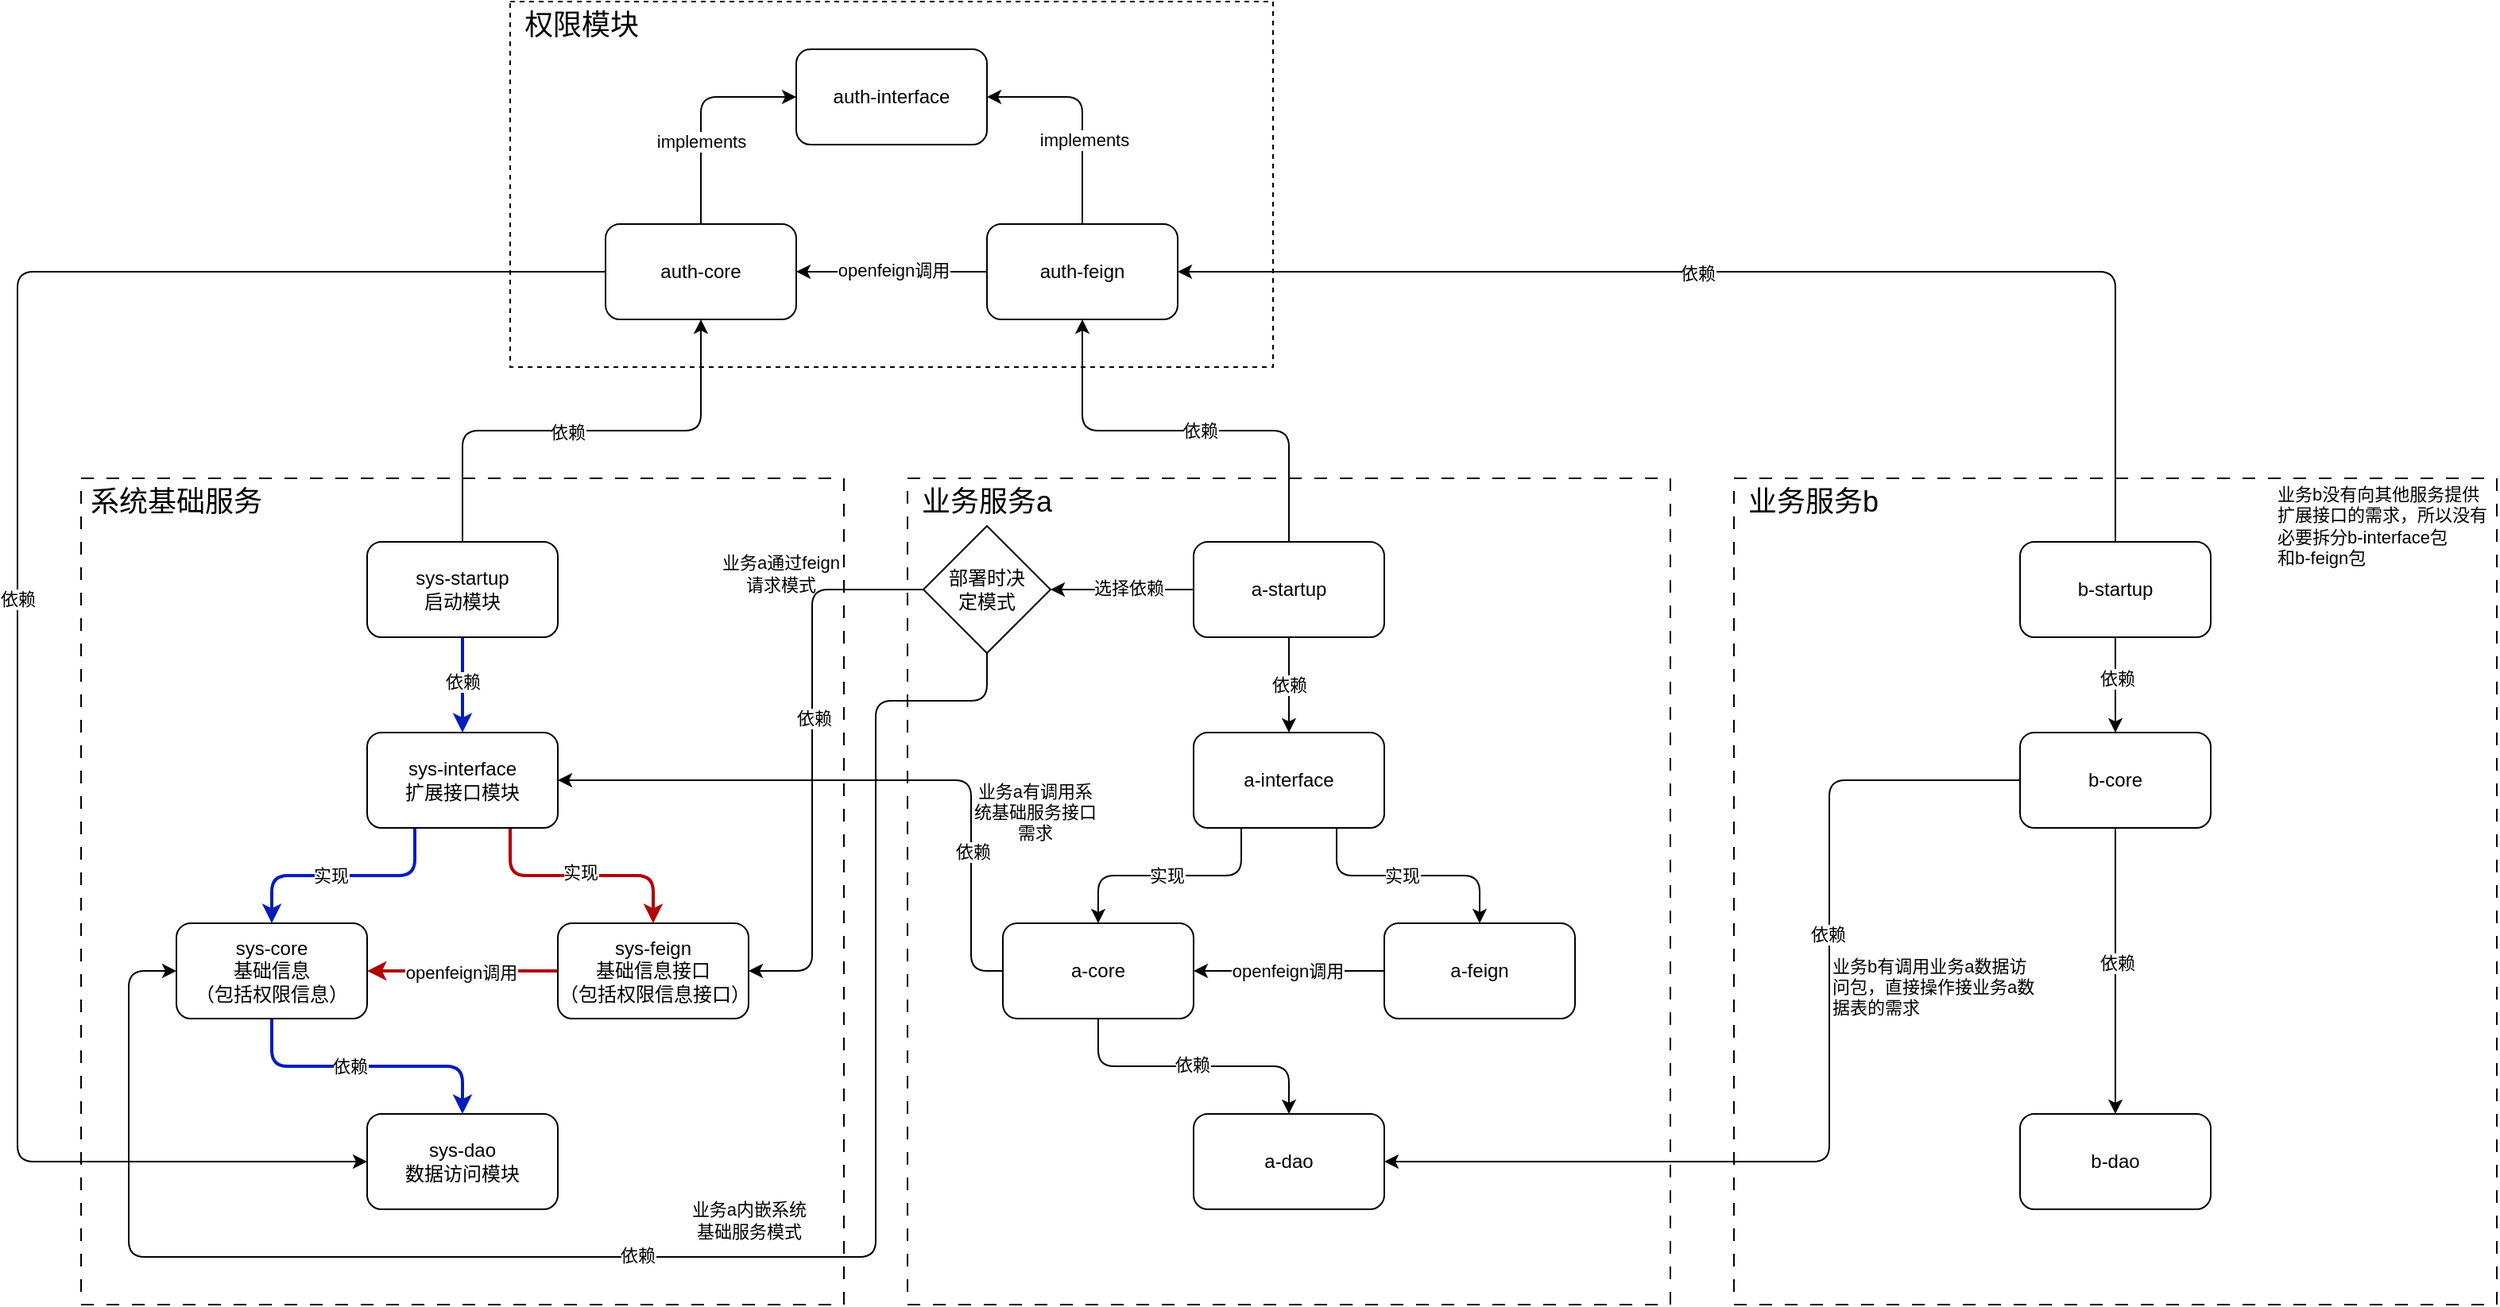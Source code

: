 <mxfile version="27.1.6">
  <diagram name="第 1 页" id="Vk_0lWf_ZemlTiVQxBSw">
    <mxGraphModel dx="2589" dy="801" grid="1" gridSize="10" guides="1" tooltips="1" connect="1" arrows="1" fold="1" page="1" pageScale="1" pageWidth="1169" pageHeight="827" math="0" shadow="0">
      <root>
        <mxCell id="0" />
        <mxCell id="1" parent="0" />
        <mxCell id="k6mdKTFgA7WQ6ejU8itk-54" value="" style="rounded=0;whiteSpace=wrap;html=1;dashed=1;dashPattern=8 8;" vertex="1" parent="1">
          <mxGeometry x="840" y="360" width="480" height="520" as="geometry" />
        </mxCell>
        <mxCell id="k6mdKTFgA7WQ6ejU8itk-5" value="" style="rounded=0;whiteSpace=wrap;html=1;dashed=1;dashPattern=8 8;" vertex="1" parent="1">
          <mxGeometry x="-200" y="360" width="480" height="520" as="geometry" />
        </mxCell>
        <mxCell id="rxMHFcCtZd2pthugikuh-26" value="" style="rounded=0;whiteSpace=wrap;html=1;dashed=1;dashPattern=8 8;" parent="1" vertex="1">
          <mxGeometry x="320" y="360" width="480" height="520" as="geometry" />
        </mxCell>
        <mxCell id="rxMHFcCtZd2pthugikuh-24" value="" style="rounded=0;whiteSpace=wrap;html=1;dashed=1;" parent="1" vertex="1">
          <mxGeometry x="70" y="60" width="480" height="230" as="geometry" />
        </mxCell>
        <mxCell id="8hZZGk28VMVUj-fmmLYI-37" value="&lt;span style=&quot;background-color: transparent; color: light-dark(rgb(0, 0, 0), rgb(255, 255, 255));&quot;&gt;auth-interface&lt;/span&gt;" style="rounded=1;whiteSpace=wrap;html=1;" parent="1" vertex="1">
          <mxGeometry x="250" y="90" width="120" height="60" as="geometry" />
        </mxCell>
        <mxCell id="8hZZGk28VMVUj-fmmLYI-41" style="edgeStyle=orthogonalEdgeStyle;rounded=1;orthogonalLoop=1;jettySize=auto;html=1;exitX=0.5;exitY=0;exitDx=0;exitDy=0;entryX=0;entryY=0.5;entryDx=0;entryDy=0;curved=0;" parent="1" source="8hZZGk28VMVUj-fmmLYI-38" target="8hZZGk28VMVUj-fmmLYI-37" edge="1">
          <mxGeometry relative="1" as="geometry" />
        </mxCell>
        <mxCell id="8hZZGk28VMVUj-fmmLYI-43" value="implements" style="edgeLabel;html=1;align=center;verticalAlign=middle;resizable=0;points=[];" parent="8hZZGk28VMVUj-fmmLYI-41" vertex="1" connectable="0">
          <mxGeometry x="-0.255" relative="1" as="geometry">
            <mxPoint as="offset" />
          </mxGeometry>
        </mxCell>
        <mxCell id="8hZZGk28VMVUj-fmmLYI-66" style="edgeStyle=orthogonalEdgeStyle;rounded=1;orthogonalLoop=1;jettySize=auto;html=1;exitX=0;exitY=0.5;exitDx=0;exitDy=0;entryX=0;entryY=0.5;entryDx=0;entryDy=0;curved=0;" parent="1" source="8hZZGk28VMVUj-fmmLYI-38" target="k6mdKTFgA7WQ6ejU8itk-19" edge="1">
          <mxGeometry relative="1" as="geometry">
            <Array as="points">
              <mxPoint x="-240" y="230" />
              <mxPoint x="-240" y="790" />
            </Array>
          </mxGeometry>
        </mxCell>
        <mxCell id="8hZZGk28VMVUj-fmmLYI-67" value="依赖" style="edgeLabel;html=1;align=center;verticalAlign=middle;resizable=0;points=[];" parent="8hZZGk28VMVUj-fmmLYI-66" vertex="1" connectable="0">
          <mxGeometry x="0.002" relative="1" as="geometry">
            <mxPoint as="offset" />
          </mxGeometry>
        </mxCell>
        <mxCell id="8hZZGk28VMVUj-fmmLYI-38" value="&lt;span style=&quot;background-color: transparent; color: light-dark(rgb(0, 0, 0), rgb(255, 255, 255));&quot;&gt;auth-core&lt;/span&gt;" style="rounded=1;whiteSpace=wrap;html=1;" parent="1" vertex="1">
          <mxGeometry x="130" y="200" width="120" height="60" as="geometry" />
        </mxCell>
        <mxCell id="8hZZGk28VMVUj-fmmLYI-42" style="edgeStyle=orthogonalEdgeStyle;rounded=1;orthogonalLoop=1;jettySize=auto;html=1;exitX=0.5;exitY=0;exitDx=0;exitDy=0;entryX=1;entryY=0.5;entryDx=0;entryDy=0;curved=0;" parent="1" source="8hZZGk28VMVUj-fmmLYI-39" target="8hZZGk28VMVUj-fmmLYI-37" edge="1">
          <mxGeometry relative="1" as="geometry" />
        </mxCell>
        <mxCell id="8hZZGk28VMVUj-fmmLYI-44" value="implements" style="edgeLabel;html=1;align=center;verticalAlign=middle;resizable=0;points=[];" parent="8hZZGk28VMVUj-fmmLYI-42" vertex="1" connectable="0">
          <mxGeometry x="-0.243" y="-1" relative="1" as="geometry">
            <mxPoint as="offset" />
          </mxGeometry>
        </mxCell>
        <mxCell id="8hZZGk28VMVUj-fmmLYI-48" style="edgeStyle=orthogonalEdgeStyle;rounded=0;orthogonalLoop=1;jettySize=auto;html=1;exitX=0;exitY=0.5;exitDx=0;exitDy=0;entryX=1;entryY=0.5;entryDx=0;entryDy=0;" parent="1" source="8hZZGk28VMVUj-fmmLYI-39" target="8hZZGk28VMVUj-fmmLYI-38" edge="1">
          <mxGeometry relative="1" as="geometry" />
        </mxCell>
        <mxCell id="8hZZGk28VMVUj-fmmLYI-49" value="openfeign调用" style="edgeLabel;html=1;align=center;verticalAlign=middle;resizable=0;points=[];" parent="8hZZGk28VMVUj-fmmLYI-48" vertex="1" connectable="0">
          <mxGeometry x="-0.011" y="-1" relative="1" as="geometry">
            <mxPoint as="offset" />
          </mxGeometry>
        </mxCell>
        <mxCell id="8hZZGk28VMVUj-fmmLYI-39" value="&lt;span style=&quot;background-color: transparent; color: light-dark(rgb(0, 0, 0), rgb(255, 255, 255));&quot;&gt;auth-feign&lt;/span&gt;" style="rounded=1;whiteSpace=wrap;html=1;" parent="1" vertex="1">
          <mxGeometry x="370" y="200" width="120" height="60" as="geometry" />
        </mxCell>
        <mxCell id="8hZZGk28VMVUj-fmmLYI-57" style="edgeStyle=orthogonalEdgeStyle;rounded=1;orthogonalLoop=1;jettySize=auto;html=1;exitX=0.5;exitY=0;exitDx=0;exitDy=0;strokeColor=default;curved=0;" parent="1" source="8hZZGk28VMVUj-fmmLYI-47" target="8hZZGk28VMVUj-fmmLYI-38" edge="1">
          <mxGeometry relative="1" as="geometry" />
        </mxCell>
        <mxCell id="8hZZGk28VMVUj-fmmLYI-60" value="依赖" style="edgeLabel;html=1;align=center;verticalAlign=middle;resizable=0;points=[];" parent="8hZZGk28VMVUj-fmmLYI-57" vertex="1" connectable="0">
          <mxGeometry x="-0.064" y="-1" relative="1" as="geometry">
            <mxPoint as="offset" />
          </mxGeometry>
        </mxCell>
        <mxCell id="8hZZGk28VMVUj-fmmLYI-59" style="edgeStyle=orthogonalEdgeStyle;rounded=0;orthogonalLoop=1;jettySize=auto;html=1;exitX=0.5;exitY=1;exitDx=0;exitDy=0;fillColor=#0050ef;strokeColor=#001DBC;strokeWidth=2;" parent="1" source="8hZZGk28VMVUj-fmmLYI-47" target="8hZZGk28VMVUj-fmmLYI-58" edge="1">
          <mxGeometry relative="1" as="geometry" />
        </mxCell>
        <mxCell id="8hZZGk28VMVUj-fmmLYI-62" value="依赖" style="edgeLabel;html=1;align=center;verticalAlign=middle;resizable=0;points=[];" parent="8hZZGk28VMVUj-fmmLYI-59" vertex="1" connectable="0">
          <mxGeometry x="-0.072" relative="1" as="geometry">
            <mxPoint as="offset" />
          </mxGeometry>
        </mxCell>
        <mxCell id="8hZZGk28VMVUj-fmmLYI-47" value="sys&lt;span style=&quot;background-color: transparent; color: light-dark(rgb(0, 0, 0), rgb(255, 255, 255));&quot;&gt;-startup&lt;br&gt;启动模块&lt;/span&gt;" style="rounded=1;whiteSpace=wrap;html=1;" parent="1" vertex="1">
          <mxGeometry x="-20" y="400" width="120" height="60" as="geometry" />
        </mxCell>
        <mxCell id="8hZZGk28VMVUj-fmmLYI-56" style="edgeStyle=orthogonalEdgeStyle;rounded=1;orthogonalLoop=1;jettySize=auto;html=1;exitX=0.5;exitY=0;exitDx=0;exitDy=0;entryX=0.5;entryY=1;entryDx=0;entryDy=0;curved=0;" parent="1" source="8hZZGk28VMVUj-fmmLYI-52" target="8hZZGk28VMVUj-fmmLYI-39" edge="1">
          <mxGeometry relative="1" as="geometry" />
        </mxCell>
        <mxCell id="8hZZGk28VMVUj-fmmLYI-61" value="依赖" style="edgeLabel;html=1;align=center;verticalAlign=middle;resizable=0;points=[];" parent="8hZZGk28VMVUj-fmmLYI-56" vertex="1" connectable="0">
          <mxGeometry x="-0.064" relative="1" as="geometry">
            <mxPoint as="offset" />
          </mxGeometry>
        </mxCell>
        <mxCell id="rxMHFcCtZd2pthugikuh-9" value="依赖" style="edgeStyle=orthogonalEdgeStyle;rounded=0;orthogonalLoop=1;jettySize=auto;html=1;exitX=0.5;exitY=1;exitDx=0;exitDy=0;entryX=0.5;entryY=0;entryDx=0;entryDy=0;" parent="1" source="8hZZGk28VMVUj-fmmLYI-52" target="rxMHFcCtZd2pthugikuh-5" edge="1">
          <mxGeometry relative="1" as="geometry" />
        </mxCell>
        <mxCell id="k6mdKTFgA7WQ6ejU8itk-39" style="edgeStyle=orthogonalEdgeStyle;rounded=0;orthogonalLoop=1;jettySize=auto;html=1;exitX=0;exitY=0.5;exitDx=0;exitDy=0;entryX=1;entryY=0.5;entryDx=0;entryDy=0;" edge="1" parent="1" source="8hZZGk28VMVUj-fmmLYI-52" target="k6mdKTFgA7WQ6ejU8itk-38">
          <mxGeometry relative="1" as="geometry" />
        </mxCell>
        <mxCell id="k6mdKTFgA7WQ6ejU8itk-53" value="选择依赖" style="edgeLabel;html=1;align=center;verticalAlign=middle;resizable=0;points=[];" vertex="1" connectable="0" parent="k6mdKTFgA7WQ6ejU8itk-39">
          <mxGeometry x="-0.089" y="-1" relative="1" as="geometry">
            <mxPoint as="offset" />
          </mxGeometry>
        </mxCell>
        <mxCell id="8hZZGk28VMVUj-fmmLYI-52" value="&lt;span style=&quot;background-color: transparent; color: light-dark(rgb(0, 0, 0), rgb(255, 255, 255));&quot;&gt;a-startup&lt;/span&gt;" style="rounded=1;whiteSpace=wrap;html=1;" parent="1" vertex="1">
          <mxGeometry x="500" y="400" width="120" height="60" as="geometry" />
        </mxCell>
        <mxCell id="k6mdKTFgA7WQ6ejU8itk-12" style="edgeStyle=orthogonalEdgeStyle;rounded=1;orthogonalLoop=1;jettySize=auto;html=1;exitX=0.25;exitY=1;exitDx=0;exitDy=0;strokeWidth=2;fillColor=#0050ef;strokeColor=#001DBC;curved=0;" edge="1" parent="1" source="8hZZGk28VMVUj-fmmLYI-58" target="k6mdKTFgA7WQ6ejU8itk-1">
          <mxGeometry relative="1" as="geometry" />
        </mxCell>
        <mxCell id="k6mdKTFgA7WQ6ejU8itk-13" value="实现" style="edgeLabel;html=1;align=center;verticalAlign=middle;resizable=0;points=[];" vertex="1" connectable="0" parent="k6mdKTFgA7WQ6ejU8itk-12">
          <mxGeometry x="0.109" relative="1" as="geometry">
            <mxPoint as="offset" />
          </mxGeometry>
        </mxCell>
        <mxCell id="k6mdKTFgA7WQ6ejU8itk-14" style="edgeStyle=orthogonalEdgeStyle;rounded=1;orthogonalLoop=1;jettySize=auto;html=1;exitX=0.75;exitY=1;exitDx=0;exitDy=0;entryX=0.5;entryY=0;entryDx=0;entryDy=0;fillColor=#e51400;strokeColor=#B20000;strokeWidth=2;curved=0;" edge="1" parent="1" source="8hZZGk28VMVUj-fmmLYI-58" target="k6mdKTFgA7WQ6ejU8itk-4">
          <mxGeometry relative="1" as="geometry" />
        </mxCell>
        <mxCell id="k6mdKTFgA7WQ6ejU8itk-15" value="实现" style="edgeLabel;html=1;align=center;verticalAlign=middle;resizable=0;points=[];" vertex="1" connectable="0" parent="k6mdKTFgA7WQ6ejU8itk-14">
          <mxGeometry x="-0.013" y="2" relative="1" as="geometry">
            <mxPoint as="offset" />
          </mxGeometry>
        </mxCell>
        <mxCell id="8hZZGk28VMVUj-fmmLYI-58" value="sys&lt;span style=&quot;background-color: transparent; color: light-dark(rgb(0, 0, 0), rgb(255, 255, 255));&quot;&gt;-interface&lt;/span&gt;&lt;div&gt;扩展接口模块&lt;/div&gt;" style="rounded=1;whiteSpace=wrap;html=1;" parent="1" vertex="1">
          <mxGeometry x="-20" y="520" width="120" height="60" as="geometry" />
        </mxCell>
        <mxCell id="k6mdKTFgA7WQ6ejU8itk-26" style="edgeStyle=orthogonalEdgeStyle;rounded=1;orthogonalLoop=1;jettySize=auto;html=1;exitX=0.5;exitY=1;exitDx=0;exitDy=0;entryX=0.5;entryY=0;entryDx=0;entryDy=0;curved=0;" edge="1" parent="1" source="rxMHFcCtZd2pthugikuh-4" target="k6mdKTFgA7WQ6ejU8itk-25">
          <mxGeometry relative="1" as="geometry" />
        </mxCell>
        <mxCell id="k6mdKTFgA7WQ6ejU8itk-27" value="依赖" style="edgeLabel;html=1;align=center;verticalAlign=middle;resizable=0;points=[];" vertex="1" connectable="0" parent="k6mdKTFgA7WQ6ejU8itk-26">
          <mxGeometry x="-0.011" y="1" relative="1" as="geometry">
            <mxPoint as="offset" />
          </mxGeometry>
        </mxCell>
        <mxCell id="k6mdKTFgA7WQ6ejU8itk-33" style="edgeStyle=orthogonalEdgeStyle;rounded=1;orthogonalLoop=1;jettySize=auto;html=1;exitX=0;exitY=0.5;exitDx=0;exitDy=0;entryX=1;entryY=0.5;entryDx=0;entryDy=0;curved=0;" edge="1" parent="1" source="rxMHFcCtZd2pthugikuh-4" target="8hZZGk28VMVUj-fmmLYI-58">
          <mxGeometry relative="1" as="geometry">
            <Array as="points">
              <mxPoint x="360" y="670" />
              <mxPoint x="360" y="550" />
            </Array>
          </mxGeometry>
        </mxCell>
        <mxCell id="k6mdKTFgA7WQ6ejU8itk-34" value="&lt;div&gt;业务a有调用系&lt;div&gt;统基础服务接口&lt;/div&gt;&lt;div&gt;需求&lt;/div&gt;&lt;/div&gt;" style="edgeLabel;html=1;align=center;verticalAlign=middle;resizable=0;points=[];labelBackgroundColor=none;" vertex="1" connectable="0" parent="k6mdKTFgA7WQ6ejU8itk-33">
          <mxGeometry x="-0.375" y="1" relative="1" as="geometry">
            <mxPoint x="41" y="5" as="offset" />
          </mxGeometry>
        </mxCell>
        <mxCell id="k6mdKTFgA7WQ6ejU8itk-35" value="&lt;span&gt;依赖&lt;/span&gt;" style="edgeLabel;html=1;align=center;verticalAlign=middle;resizable=0;points=[];" vertex="1" connectable="0" parent="k6mdKTFgA7WQ6ejU8itk-33">
          <mxGeometry x="-0.525" y="-1" relative="1" as="geometry">
            <mxPoint as="offset" />
          </mxGeometry>
        </mxCell>
        <mxCell id="rxMHFcCtZd2pthugikuh-4" value="&lt;span style=&quot;background-color: transparent; color: light-dark(rgb(0, 0, 0), rgb(255, 255, 255));&quot;&gt;a-core&lt;/span&gt;" style="rounded=1;whiteSpace=wrap;html=1;" parent="1" vertex="1">
          <mxGeometry x="380" y="640" width="120" height="60" as="geometry" />
        </mxCell>
        <mxCell id="k6mdKTFgA7WQ6ejU8itk-23" style="edgeStyle=orthogonalEdgeStyle;rounded=1;orthogonalLoop=1;jettySize=auto;html=1;exitX=0.25;exitY=1;exitDx=0;exitDy=0;entryX=0.5;entryY=0;entryDx=0;entryDy=0;curved=0;" edge="1" parent="1" source="rxMHFcCtZd2pthugikuh-5" target="rxMHFcCtZd2pthugikuh-4">
          <mxGeometry relative="1" as="geometry" />
        </mxCell>
        <mxCell id="k6mdKTFgA7WQ6ejU8itk-30" value="实现" style="edgeLabel;html=1;align=center;verticalAlign=middle;resizable=0;points=[];" vertex="1" connectable="0" parent="k6mdKTFgA7WQ6ejU8itk-23">
          <mxGeometry x="0.027" relative="1" as="geometry">
            <mxPoint as="offset" />
          </mxGeometry>
        </mxCell>
        <mxCell id="k6mdKTFgA7WQ6ejU8itk-24" style="edgeStyle=orthogonalEdgeStyle;rounded=1;orthogonalLoop=1;jettySize=auto;html=1;exitX=0.75;exitY=1;exitDx=0;exitDy=0;curved=0;" edge="1" parent="1" source="rxMHFcCtZd2pthugikuh-5" target="rxMHFcCtZd2pthugikuh-6">
          <mxGeometry relative="1" as="geometry" />
        </mxCell>
        <mxCell id="k6mdKTFgA7WQ6ejU8itk-31" value="实现" style="edgeLabel;html=1;align=center;verticalAlign=middle;resizable=0;points=[];" vertex="1" connectable="0" parent="k6mdKTFgA7WQ6ejU8itk-24">
          <mxGeometry x="-0.053" relative="1" as="geometry">
            <mxPoint as="offset" />
          </mxGeometry>
        </mxCell>
        <mxCell id="rxMHFcCtZd2pthugikuh-5" value="&lt;span style=&quot;background-color: transparent; color: light-dark(rgb(0, 0, 0), rgb(255, 255, 255));&quot;&gt;a-interface&lt;/span&gt;" style="rounded=1;whiteSpace=wrap;html=1;" parent="1" vertex="1">
          <mxGeometry x="500" y="520" width="120" height="60" as="geometry" />
        </mxCell>
        <mxCell id="k6mdKTFgA7WQ6ejU8itk-28" style="edgeStyle=orthogonalEdgeStyle;rounded=0;orthogonalLoop=1;jettySize=auto;html=1;exitX=0;exitY=0.5;exitDx=0;exitDy=0;" edge="1" parent="1" source="rxMHFcCtZd2pthugikuh-6" target="rxMHFcCtZd2pthugikuh-4">
          <mxGeometry relative="1" as="geometry" />
        </mxCell>
        <mxCell id="k6mdKTFgA7WQ6ejU8itk-29" value="openfeign调用" style="edgeLabel;html=1;align=center;verticalAlign=middle;resizable=0;points=[];" vertex="1" connectable="0" parent="k6mdKTFgA7WQ6ejU8itk-28">
          <mxGeometry x="0.017" relative="1" as="geometry">
            <mxPoint as="offset" />
          </mxGeometry>
        </mxCell>
        <mxCell id="rxMHFcCtZd2pthugikuh-6" value="&lt;span style=&quot;background-color: transparent; color: light-dark(rgb(0, 0, 0), rgb(255, 255, 255));&quot;&gt;a-feign&lt;/span&gt;" style="rounded=1;whiteSpace=wrap;html=1;" parent="1" vertex="1">
          <mxGeometry x="620" y="640" width="120" height="60" as="geometry" />
        </mxCell>
        <mxCell id="k6mdKTFgA7WQ6ejU8itk-56" style="edgeStyle=orthogonalEdgeStyle;rounded=1;orthogonalLoop=1;jettySize=auto;html=1;exitX=0.5;exitY=0;exitDx=0;exitDy=0;entryX=1;entryY=0.5;entryDx=0;entryDy=0;curved=0;" edge="1" parent="1" source="rxMHFcCtZd2pthugikuh-17" target="8hZZGk28VMVUj-fmmLYI-39">
          <mxGeometry relative="1" as="geometry" />
        </mxCell>
        <mxCell id="k6mdKTFgA7WQ6ejU8itk-57" value="依赖" style="edgeLabel;html=1;align=center;verticalAlign=middle;resizable=0;points=[];" vertex="1" connectable="0" parent="k6mdKTFgA7WQ6ejU8itk-56">
          <mxGeometry x="0.14" y="1" relative="1" as="geometry">
            <mxPoint as="offset" />
          </mxGeometry>
        </mxCell>
        <mxCell id="k6mdKTFgA7WQ6ejU8itk-59" style="edgeStyle=orthogonalEdgeStyle;rounded=0;orthogonalLoop=1;jettySize=auto;html=1;exitX=0.5;exitY=1;exitDx=0;exitDy=0;" edge="1" parent="1" source="rxMHFcCtZd2pthugikuh-17" target="GwP-EpO8YHv75SZYuR2i-1">
          <mxGeometry relative="1" as="geometry" />
        </mxCell>
        <mxCell id="k6mdKTFgA7WQ6ejU8itk-61" value="依赖" style="edgeLabel;html=1;align=center;verticalAlign=middle;resizable=0;points=[];" vertex="1" connectable="0" parent="k6mdKTFgA7WQ6ejU8itk-59">
          <mxGeometry x="-0.133" y="1" relative="1" as="geometry">
            <mxPoint as="offset" />
          </mxGeometry>
        </mxCell>
        <mxCell id="rxMHFcCtZd2pthugikuh-17" value="&lt;span style=&quot;background-color: transparent; color: light-dark(rgb(0, 0, 0), rgb(255, 255, 255));&quot;&gt;b-startup&lt;/span&gt;" style="rounded=1;whiteSpace=wrap;html=1;" parent="1" vertex="1">
          <mxGeometry x="1020" y="400" width="120" height="60" as="geometry" />
        </mxCell>
        <mxCell id="rxMHFcCtZd2pthugikuh-25" value="&lt;font style=&quot;font-size: 18px;&quot;&gt;权限模块&lt;/font&gt;" style="text;html=1;align=center;verticalAlign=middle;whiteSpace=wrap;rounded=0;" parent="1" vertex="1">
          <mxGeometry x="70" y="60" width="90" height="30" as="geometry" />
        </mxCell>
        <mxCell id="rxMHFcCtZd2pthugikuh-27" value="&lt;font style=&quot;font-size: 18px;&quot;&gt;业务服务a&lt;/font&gt;" style="text;html=1;align=center;verticalAlign=middle;whiteSpace=wrap;rounded=0;" parent="1" vertex="1">
          <mxGeometry x="320" y="360" width="100" height="30" as="geometry" />
        </mxCell>
        <mxCell id="rxMHFcCtZd2pthugikuh-31" value="&lt;font style=&quot;font-size: 18px;&quot;&gt;系统基础服务&lt;/font&gt;" style="text;html=1;align=center;verticalAlign=middle;whiteSpace=wrap;rounded=0;" parent="1" vertex="1">
          <mxGeometry x="-200" y="360" width="120" height="30" as="geometry" />
        </mxCell>
        <mxCell id="k6mdKTFgA7WQ6ejU8itk-58" style="edgeStyle=orthogonalEdgeStyle;rounded=1;orthogonalLoop=1;jettySize=auto;html=1;exitX=0;exitY=0.5;exitDx=0;exitDy=0;entryX=1;entryY=0.5;entryDx=0;entryDy=0;curved=0;" edge="1" parent="1" source="GwP-EpO8YHv75SZYuR2i-1" target="k6mdKTFgA7WQ6ejU8itk-25">
          <mxGeometry relative="1" as="geometry">
            <Array as="points">
              <mxPoint x="900" y="550" />
              <mxPoint x="900" y="790" />
            </Array>
          </mxGeometry>
        </mxCell>
        <mxCell id="k6mdKTFgA7WQ6ejU8itk-63" value="依赖" style="edgeLabel;html=1;align=center;verticalAlign=middle;resizable=0;points=[];" vertex="1" connectable="0" parent="k6mdKTFgA7WQ6ejU8itk-58">
          <mxGeometry x="-0.322" y="-1" relative="1" as="geometry">
            <mxPoint as="offset" />
          </mxGeometry>
        </mxCell>
        <mxCell id="k6mdKTFgA7WQ6ejU8itk-60" style="edgeStyle=orthogonalEdgeStyle;rounded=0;orthogonalLoop=1;jettySize=auto;html=1;exitX=0.5;exitY=1;exitDx=0;exitDy=0;entryX=0.5;entryY=0;entryDx=0;entryDy=0;" edge="1" parent="1" source="GwP-EpO8YHv75SZYuR2i-1" target="k6mdKTFgA7WQ6ejU8itk-55">
          <mxGeometry relative="1" as="geometry" />
        </mxCell>
        <mxCell id="k6mdKTFgA7WQ6ejU8itk-62" value="依赖" style="edgeLabel;html=1;align=center;verticalAlign=middle;resizable=0;points=[];" vertex="1" connectable="0" parent="k6mdKTFgA7WQ6ejU8itk-60">
          <mxGeometry x="-0.056" y="1" relative="1" as="geometry">
            <mxPoint as="offset" />
          </mxGeometry>
        </mxCell>
        <mxCell id="GwP-EpO8YHv75SZYuR2i-1" value="&lt;span style=&quot;background-color: transparent; color: light-dark(rgb(0, 0, 0), rgb(255, 255, 255));&quot;&gt;b-core&lt;/span&gt;" style="rounded=1;whiteSpace=wrap;html=1;" parent="1" vertex="1">
          <mxGeometry x="1020" y="520" width="120" height="60" as="geometry" />
        </mxCell>
        <mxCell id="GwP-EpO8YHv75SZYuR2i-12" value="&lt;font style=&quot;font-size: 18px;&quot;&gt;业务服务b&lt;/font&gt;" style="text;html=1;align=center;verticalAlign=middle;whiteSpace=wrap;rounded=0;" parent="1" vertex="1">
          <mxGeometry x="840" y="360" width="100" height="30" as="geometry" />
        </mxCell>
        <mxCell id="k6mdKTFgA7WQ6ejU8itk-20" style="edgeStyle=orthogonalEdgeStyle;rounded=1;orthogonalLoop=1;jettySize=auto;html=1;exitX=0.5;exitY=1;exitDx=0;exitDy=0;entryX=0.5;entryY=0;entryDx=0;entryDy=0;curved=0;fillColor=#0050ef;strokeColor=#001DBC;strokeWidth=2;" edge="1" parent="1" source="k6mdKTFgA7WQ6ejU8itk-1" target="k6mdKTFgA7WQ6ejU8itk-19">
          <mxGeometry relative="1" as="geometry" />
        </mxCell>
        <mxCell id="k6mdKTFgA7WQ6ejU8itk-21" value="依赖" style="edgeLabel;html=1;align=center;verticalAlign=middle;resizable=0;points=[];" vertex="1" connectable="0" parent="k6mdKTFgA7WQ6ejU8itk-20">
          <mxGeometry x="-0.122" relative="1" as="geometry">
            <mxPoint as="offset" />
          </mxGeometry>
        </mxCell>
        <mxCell id="k6mdKTFgA7WQ6ejU8itk-1" value="sys&lt;span style=&quot;color: light-dark(rgb(0, 0, 0), rgb(255, 255, 255)); background-color: transparent;&quot;&gt;-core&lt;br&gt;&lt;/span&gt;&lt;span style=&quot;color: light-dark(rgb(0, 0, 0), rgb(255, 255, 255)); background-color: transparent;&quot;&gt;基础信息&lt;/span&gt;&lt;div&gt;&lt;span style=&quot;color: light-dark(rgb(0, 0, 0), rgb(255, 255, 255)); background-color: transparent;&quot;&gt;（包括权限信息）&lt;/span&gt;&lt;/div&gt;" style="rounded=1;whiteSpace=wrap;html=1;" vertex="1" parent="1">
          <mxGeometry x="-140" y="640" width="120" height="60" as="geometry" />
        </mxCell>
        <mxCell id="k6mdKTFgA7WQ6ejU8itk-17" style="edgeStyle=orthogonalEdgeStyle;rounded=0;orthogonalLoop=1;jettySize=auto;html=1;exitX=0;exitY=0.5;exitDx=0;exitDy=0;fillColor=#e51400;strokeColor=#B20000;strokeWidth=2;" edge="1" parent="1" source="k6mdKTFgA7WQ6ejU8itk-4" target="k6mdKTFgA7WQ6ejU8itk-1">
          <mxGeometry relative="1" as="geometry" />
        </mxCell>
        <mxCell id="k6mdKTFgA7WQ6ejU8itk-18" value="openfeign调用" style="edgeLabel;html=1;align=center;verticalAlign=middle;resizable=0;points=[];" vertex="1" connectable="0" parent="k6mdKTFgA7WQ6ejU8itk-17">
          <mxGeometry x="0.017" y="1" relative="1" as="geometry">
            <mxPoint as="offset" />
          </mxGeometry>
        </mxCell>
        <mxCell id="k6mdKTFgA7WQ6ejU8itk-4" value="sys&lt;span style=&quot;color: light-dark(rgb(0, 0, 0), rgb(255, 255, 255)); background-color: transparent;&quot;&gt;-feign&lt;br&gt;&lt;/span&gt;&lt;span style=&quot;color: light-dark(rgb(0, 0, 0), rgb(255, 255, 255)); background-color: transparent;&quot;&gt;基础信息接口&lt;/span&gt;&lt;div&gt;&lt;span style=&quot;color: light-dark(rgb(0, 0, 0), rgb(255, 255, 255)); background-color: transparent;&quot;&gt;（包括权限信息接口）&lt;/span&gt;&lt;/div&gt;" style="rounded=1;whiteSpace=wrap;html=1;" vertex="1" parent="1">
          <mxGeometry x="100" y="640" width="120" height="60" as="geometry" />
        </mxCell>
        <mxCell id="k6mdKTFgA7WQ6ejU8itk-19" value="sys&lt;span style=&quot;color: light-dark(rgb(0, 0, 0), rgb(255, 255, 255)); background-color: transparent;&quot;&gt;-dao&lt;br&gt;&lt;/span&gt;数据访问模块" style="rounded=1;whiteSpace=wrap;html=1;" vertex="1" parent="1">
          <mxGeometry x="-20" y="760" width="120" height="60" as="geometry" />
        </mxCell>
        <mxCell id="k6mdKTFgA7WQ6ejU8itk-25" value="&lt;span style=&quot;background-color: transparent; color: light-dark(rgb(0, 0, 0), rgb(255, 255, 255));&quot;&gt;a-dao&lt;/span&gt;" style="rounded=1;whiteSpace=wrap;html=1;" vertex="1" parent="1">
          <mxGeometry x="500" y="760" width="120" height="60" as="geometry" />
        </mxCell>
        <mxCell id="k6mdKTFgA7WQ6ejU8itk-41" style="edgeStyle=orthogonalEdgeStyle;rounded=1;orthogonalLoop=1;jettySize=auto;html=1;exitX=0;exitY=0.5;exitDx=0;exitDy=0;entryX=1;entryY=0.5;entryDx=0;entryDy=0;curved=0;" edge="1" parent="1" source="k6mdKTFgA7WQ6ejU8itk-38" target="k6mdKTFgA7WQ6ejU8itk-4">
          <mxGeometry relative="1" as="geometry">
            <Array as="points">
              <mxPoint x="260" y="430" />
              <mxPoint x="260" y="670" />
            </Array>
          </mxGeometry>
        </mxCell>
        <mxCell id="k6mdKTFgA7WQ6ejU8itk-47" value="依赖" style="edgeLabel;html=1;align=center;verticalAlign=middle;resizable=0;points=[];" vertex="1" connectable="0" parent="k6mdKTFgA7WQ6ejU8itk-41">
          <mxGeometry x="-0.14" y="1" relative="1" as="geometry">
            <mxPoint as="offset" />
          </mxGeometry>
        </mxCell>
        <mxCell id="k6mdKTFgA7WQ6ejU8itk-42" style="edgeStyle=orthogonalEdgeStyle;rounded=1;orthogonalLoop=1;jettySize=auto;html=1;exitX=0.5;exitY=1;exitDx=0;exitDy=0;entryX=0;entryY=0.5;entryDx=0;entryDy=0;curved=0;" edge="1" parent="1" source="k6mdKTFgA7WQ6ejU8itk-38" target="k6mdKTFgA7WQ6ejU8itk-1">
          <mxGeometry relative="1" as="geometry">
            <Array as="points">
              <mxPoint x="370" y="500" />
              <mxPoint x="300" y="500" />
              <mxPoint x="300" y="850" />
              <mxPoint x="-170" y="850" />
              <mxPoint x="-170" y="670" />
            </Array>
          </mxGeometry>
        </mxCell>
        <mxCell id="k6mdKTFgA7WQ6ejU8itk-50" value="依赖" style="edgeLabel;html=1;align=center;verticalAlign=middle;resizable=0;points=[];" vertex="1" connectable="0" parent="k6mdKTFgA7WQ6ejU8itk-42">
          <mxGeometry x="0.063" y="-1" relative="1" as="geometry">
            <mxPoint as="offset" />
          </mxGeometry>
        </mxCell>
        <mxCell id="k6mdKTFgA7WQ6ejU8itk-38" value="部署时决&lt;div&gt;定模式&lt;/div&gt;" style="rhombus;whiteSpace=wrap;html=1;" vertex="1" parent="1">
          <mxGeometry x="330" y="390" width="80" height="80" as="geometry" />
        </mxCell>
        <mxCell id="k6mdKTFgA7WQ6ejU8itk-49" value="&lt;div&gt;业务a通过feign&lt;/div&gt;&lt;div&gt;请求模式&lt;/div&gt;" style="edgeLabel;html=1;align=center;verticalAlign=middle;resizable=0;points=[];labelBackgroundColor=none;" vertex="1" connectable="0" parent="1">
          <mxGeometry x="240" y="420" as="geometry" />
        </mxCell>
        <mxCell id="k6mdKTFgA7WQ6ejU8itk-51" value="&lt;div&gt;业务a内嵌系统&lt;/div&gt;&lt;div&gt;基础服务模式&lt;/div&gt;" style="edgeLabel;html=1;align=center;verticalAlign=middle;resizable=0;points=[];labelBackgroundColor=none;" vertex="1" connectable="0" parent="1">
          <mxGeometry x="220" y="827" as="geometry" />
        </mxCell>
        <mxCell id="k6mdKTFgA7WQ6ejU8itk-55" value="&lt;span style=&quot;background-color: transparent; color: light-dark(rgb(0, 0, 0), rgb(255, 255, 255));&quot;&gt;b-dao&lt;/span&gt;" style="rounded=1;whiteSpace=wrap;html=1;" vertex="1" parent="1">
          <mxGeometry x="1020" y="760" width="120" height="60" as="geometry" />
        </mxCell>
        <mxCell id="k6mdKTFgA7WQ6ejU8itk-64" value="&lt;div&gt;业务b没有向其他&lt;span style=&quot;background-color: transparent; color: light-dark(rgb(0, 0, 0), rgb(255, 255, 255));&quot;&gt;服务提供&lt;/span&gt;&lt;/div&gt;&lt;div&gt;&lt;span style=&quot;background-color: transparent; color: light-dark(rgb(0, 0, 0), rgb(255, 255, 255));&quot;&gt;扩展接口&lt;/span&gt;&lt;span style=&quot;background-color: transparent; color: light-dark(rgb(0, 0, 0), rgb(255, 255, 255));&quot;&gt;的&lt;/span&gt;&lt;span style=&quot;background-color: transparent; color: light-dark(rgb(0, 0, 0), rgb(255, 255, 255));&quot;&gt;需求，所以没有&lt;/span&gt;&lt;/div&gt;&lt;div&gt;&lt;span style=&quot;background-color: transparent; color: light-dark(rgb(0, 0, 0), rgb(255, 255, 255));&quot;&gt;必要拆分b-interface包&lt;/span&gt;&lt;/div&gt;&lt;div&gt;&lt;span style=&quot;background-color: transparent; color: light-dark(rgb(0, 0, 0), rgb(255, 255, 255));&quot;&gt;和b-feign包&lt;/span&gt;&lt;/div&gt;" style="edgeLabel;html=1;align=left;verticalAlign=middle;resizable=0;points=[];labelBackgroundColor=none;" vertex="1" connectable="0" parent="1">
          <mxGeometry x="1180" y="390" as="geometry" />
        </mxCell>
        <mxCell id="k6mdKTFgA7WQ6ejU8itk-65" value="业务b有调用业务a&lt;span style=&quot;background-color: transparent; color: light-dark(rgb(0, 0, 0), rgb(255, 255, 255));&quot;&gt;数据访&lt;/span&gt;&lt;div&gt;&lt;span style=&quot;background-color: transparent; color: light-dark(rgb(0, 0, 0), rgb(255, 255, 255));&quot;&gt;问包，直接操作接业务a数&lt;/span&gt;&lt;/div&gt;&lt;div&gt;&lt;span style=&quot;background-color: transparent; color: light-dark(rgb(0, 0, 0), rgb(255, 255, 255));&quot;&gt;据表的&lt;/span&gt;&lt;span style=&quot;background-color: transparent; color: light-dark(rgb(0, 0, 0), rgb(255, 255, 255));&quot;&gt;需求&lt;/span&gt;&lt;/div&gt;" style="edgeLabel;html=1;align=left;verticalAlign=middle;resizable=0;points=[];labelBackgroundColor=none;" vertex="1" connectable="0" parent="1">
          <mxGeometry x="900" y="680" as="geometry" />
        </mxCell>
      </root>
    </mxGraphModel>
  </diagram>
</mxfile>
